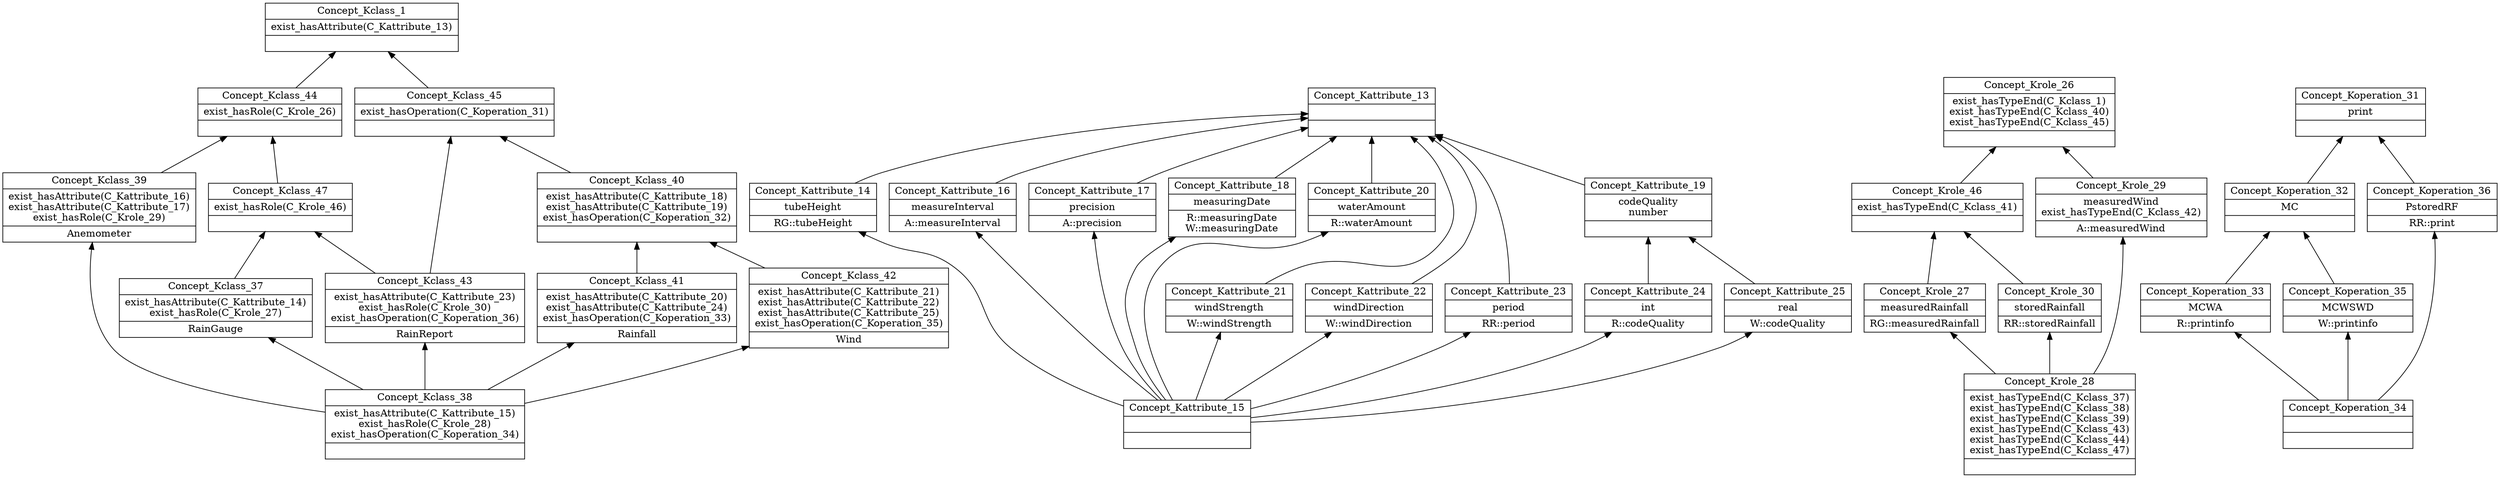 digraph G { 
	rankdir=BT;
subgraph Kclass { 
label="Kclass";
1 [shape=record,label="{Concept_Kclass_1|exist_hasAttribute(C_Kattribute_13)\n|}"];
37 [shape=record,label="{Concept_Kclass_37|exist_hasAttribute(C_Kattribute_14)\nexist_hasRole(C_Krole_27)\n|RainGauge\n}"];
38 [shape=record,label="{Concept_Kclass_38|exist_hasAttribute(C_Kattribute_15)\nexist_hasRole(C_Krole_28)\nexist_hasOperation(C_Koperation_34)\n|}"];
39 [shape=record,label="{Concept_Kclass_39|exist_hasAttribute(C_Kattribute_16)\nexist_hasAttribute(C_Kattribute_17)\nexist_hasRole(C_Krole_29)\n|Anemometer\n}"];
40 [shape=record,label="{Concept_Kclass_40|exist_hasAttribute(C_Kattribute_18)\nexist_hasAttribute(C_Kattribute_19)\nexist_hasOperation(C_Koperation_32)\n|}"];
41 [shape=record,label="{Concept_Kclass_41|exist_hasAttribute(C_Kattribute_20)\nexist_hasAttribute(C_Kattribute_24)\nexist_hasOperation(C_Koperation_33)\n|Rainfall\n}"];
42 [shape=record,label="{Concept_Kclass_42|exist_hasAttribute(C_Kattribute_21)\nexist_hasAttribute(C_Kattribute_22)\nexist_hasAttribute(C_Kattribute_25)\nexist_hasOperation(C_Koperation_35)\n|Wind\n}"];
43 [shape=record,label="{Concept_Kclass_43|exist_hasAttribute(C_Kattribute_23)\nexist_hasRole(C_Krole_30)\nexist_hasOperation(C_Koperation_36)\n|RainReport\n}"];
44 [shape=record,label="{Concept_Kclass_44|exist_hasRole(C_Krole_26)\n|}"];
45 [shape=record,label="{Concept_Kclass_45|exist_hasOperation(C_Koperation_31)\n|}"];
47 [shape=record,label="{Concept_Kclass_47|exist_hasRole(C_Krole_46)\n|}"];
	44 -> 1
	45 -> 1
	38 -> 37
	38 -> 39
	41 -> 40
	42 -> 40
	38 -> 41
	38 -> 42
	38 -> 43
	39 -> 44
	47 -> 44
	40 -> 45
	43 -> 45
	37 -> 47
	43 -> 47
}
subgraph Kattribute { 
label="Kattribute";
13 [shape=record,label="{Concept_Kattribute_13||}"];
14 [shape=record,label="{Concept_Kattribute_14|tubeHeight\n|RG::tubeHeight\n}"];
15 [shape=record,label="{Concept_Kattribute_15||}"];
16 [shape=record,label="{Concept_Kattribute_16|measureInterval\n|A::measureInterval\n}"];
17 [shape=record,label="{Concept_Kattribute_17|precision\n|A::precision\n}"];
18 [shape=record,label="{Concept_Kattribute_18|measuringDate\n|R::measuringDate\nW::measuringDate\n}"];
19 [shape=record,label="{Concept_Kattribute_19|codeQuality\nnumber\n|}"];
20 [shape=record,label="{Concept_Kattribute_20|waterAmount\n|R::waterAmount\n}"];
21 [shape=record,label="{Concept_Kattribute_21|windStrength\n|W::windStrength\n}"];
22 [shape=record,label="{Concept_Kattribute_22|windDirection\n|W::windDirection\n}"];
23 [shape=record,label="{Concept_Kattribute_23|period\n|RR::period\n}"];
24 [shape=record,label="{Concept_Kattribute_24|int\n|R::codeQuality\n}"];
25 [shape=record,label="{Concept_Kattribute_25|real\n|W::codeQuality\n}"];
	14 -> 13
	16 -> 13
	17 -> 13
	18 -> 13
	19 -> 13
	20 -> 13
	21 -> 13
	22 -> 13
	23 -> 13
	15 -> 14
	15 -> 16
	15 -> 17
	15 -> 18
	24 -> 19
	25 -> 19
	15 -> 20
	15 -> 21
	15 -> 22
	15 -> 23
	15 -> 24
	15 -> 25
}
subgraph Krole { 
label="Krole";
26 [shape=record,label="{Concept_Krole_26|exist_hasTypeEnd(C_Kclass_1)\nexist_hasTypeEnd(C_Kclass_40)\nexist_hasTypeEnd(C_Kclass_45)\n|}"];
27 [shape=record,label="{Concept_Krole_27|measuredRainfall\n|RG::measuredRainfall\n}"];
28 [shape=record,label="{Concept_Krole_28|exist_hasTypeEnd(C_Kclass_37)\nexist_hasTypeEnd(C_Kclass_38)\nexist_hasTypeEnd(C_Kclass_39)\nexist_hasTypeEnd(C_Kclass_43)\nexist_hasTypeEnd(C_Kclass_44)\nexist_hasTypeEnd(C_Kclass_47)\n|}"];
29 [shape=record,label="{Concept_Krole_29|measuredWind\nexist_hasTypeEnd(C_Kclass_42)\n|A::measuredWind\n}"];
30 [shape=record,label="{Concept_Krole_30|storedRainfall\n|RR::storedRainfall\n}"];
46 [shape=record,label="{Concept_Krole_46|exist_hasTypeEnd(C_Kclass_41)\n|}"];
	29 -> 26
	46 -> 26
	28 -> 27
	28 -> 29
	28 -> 30
	27 -> 46
	30 -> 46
}
subgraph Koperation { 
label="Koperation";
31 [shape=record,label="{Concept_Koperation_31|print\n|}"];
32 [shape=record,label="{Concept_Koperation_32|MC\n|}"];
33 [shape=record,label="{Concept_Koperation_33|MCWA\n|R::printinfo\n}"];
34 [shape=record,label="{Concept_Koperation_34||}"];
35 [shape=record,label="{Concept_Koperation_35|MCWSWD\n|W::printinfo\n}"];
36 [shape=record,label="{Concept_Koperation_36|PstoredRF\n|RR::print\n}"];
	32 -> 31
	36 -> 31
	33 -> 32
	35 -> 32
	34 -> 33
	34 -> 35
	34 -> 36
}
}